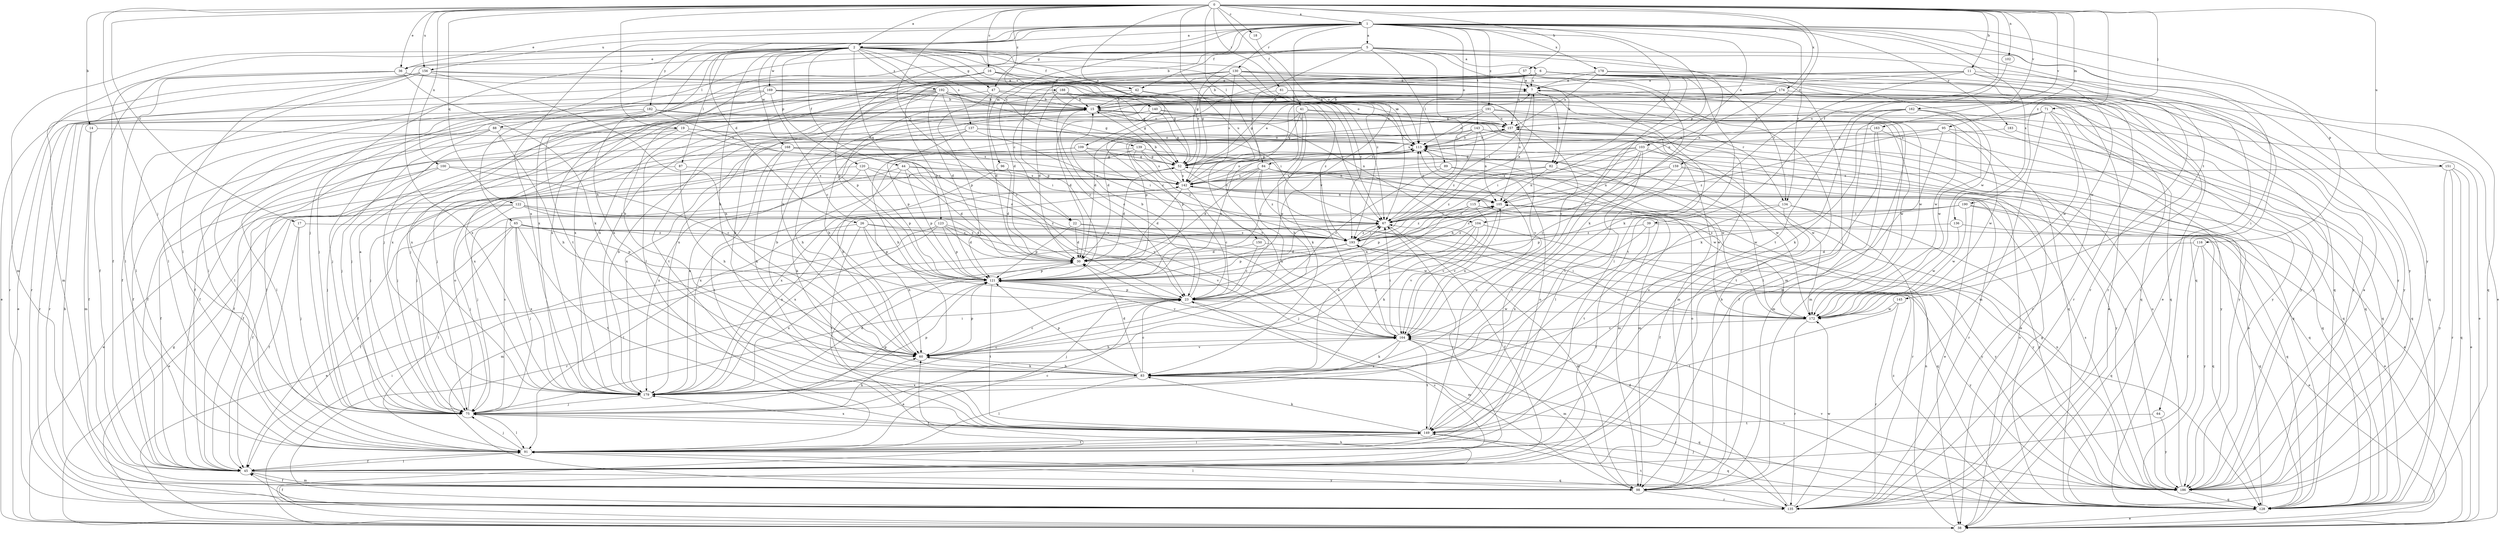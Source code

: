strict digraph  {
0;
1;
2;
5;
6;
7;
11;
14;
15;
16;
17;
18;
19;
22;
23;
26;
30;
36;
38;
39;
41;
42;
44;
45;
47;
52;
57;
60;
61;
64;
65;
67;
71;
75;
82;
83;
84;
87;
88;
89;
91;
95;
96;
98;
100;
102;
103;
104;
105;
109;
113;
115;
116;
120;
121;
122;
123;
128;
130;
134;
135;
136;
137;
139;
140;
142;
143;
145;
149;
150;
151;
156;
157;
159;
162;
163;
164;
168;
169;
172;
174;
178;
179;
182;
183;
186;
188;
190;
191;
192;
193;
0 -> 1  [label=a];
0 -> 2  [label=a];
0 -> 11  [label=b];
0 -> 14  [label=b];
0 -> 16  [label=c];
0 -> 17  [label=c];
0 -> 18  [label=c];
0 -> 19  [label=c];
0 -> 22  [label=c];
0 -> 36  [label=e];
0 -> 39  [label=f];
0 -> 41  [label=f];
0 -> 57  [label=h];
0 -> 61  [label=i];
0 -> 71  [label=j];
0 -> 75  [label=j];
0 -> 84  [label=l];
0 -> 95  [label=m];
0 -> 100  [label=n];
0 -> 102  [label=n];
0 -> 109  [label=o];
0 -> 122  [label=q];
0 -> 150  [label=u];
0 -> 151  [label=u];
0 -> 156  [label=u];
0 -> 159  [label=v];
0 -> 162  [label=v];
0 -> 163  [label=v];
0 -> 174  [label=x];
0 -> 188  [label=z];
0 -> 190  [label=z];
1 -> 2  [label=a];
1 -> 5  [label=a];
1 -> 15  [label=b];
1 -> 26  [label=d];
1 -> 36  [label=e];
1 -> 42  [label=f];
1 -> 47  [label=g];
1 -> 60  [label=h];
1 -> 64  [label=i];
1 -> 82  [label=k];
1 -> 84  [label=l];
1 -> 96  [label=m];
1 -> 103  [label=n];
1 -> 113  [label=o];
1 -> 115  [label=p];
1 -> 116  [label=p];
1 -> 130  [label=r];
1 -> 134  [label=r];
1 -> 136  [label=s];
1 -> 143  [label=t];
1 -> 145  [label=t];
1 -> 156  [label=u];
1 -> 178  [label=x];
1 -> 179  [label=x];
1 -> 182  [label=y];
1 -> 183  [label=y];
1 -> 186  [label=y];
1 -> 191  [label=z];
2 -> 36  [label=e];
2 -> 42  [label=f];
2 -> 44  [label=f];
2 -> 45  [label=f];
2 -> 47  [label=g];
2 -> 60  [label=h];
2 -> 65  [label=i];
2 -> 67  [label=i];
2 -> 75  [label=j];
2 -> 87  [label=l];
2 -> 98  [label=m];
2 -> 113  [label=o];
2 -> 120  [label=p];
2 -> 123  [label=q];
2 -> 128  [label=q];
2 -> 137  [label=s];
2 -> 139  [label=s];
2 -> 140  [label=s];
2 -> 142  [label=s];
2 -> 149  [label=t];
2 -> 168  [label=w];
2 -> 169  [label=w];
2 -> 172  [label=w];
2 -> 192  [label=z];
2 -> 193  [label=z];
5 -> 6  [label=a];
5 -> 52  [label=g];
5 -> 60  [label=h];
5 -> 67  [label=i];
5 -> 82  [label=k];
5 -> 88  [label=l];
5 -> 89  [label=l];
5 -> 91  [label=l];
5 -> 104  [label=n];
5 -> 142  [label=s];
5 -> 179  [label=x];
5 -> 186  [label=y];
6 -> 7  [label=a];
6 -> 15  [label=b];
6 -> 22  [label=c];
6 -> 23  [label=c];
6 -> 38  [label=e];
6 -> 91  [label=l];
6 -> 98  [label=m];
6 -> 121  [label=p];
6 -> 128  [label=q];
6 -> 134  [label=r];
6 -> 149  [label=t];
6 -> 164  [label=v];
6 -> 179  [label=x];
6 -> 186  [label=y];
7 -> 15  [label=b];
7 -> 38  [label=e];
7 -> 67  [label=i];
7 -> 82  [label=k];
7 -> 98  [label=m];
7 -> 134  [label=r];
7 -> 186  [label=y];
11 -> 7  [label=a];
11 -> 23  [label=c];
11 -> 83  [label=k];
11 -> 128  [label=q];
11 -> 135  [label=r];
11 -> 172  [label=w];
11 -> 179  [label=x];
14 -> 45  [label=f];
14 -> 98  [label=m];
14 -> 113  [label=o];
15 -> 7  [label=a];
15 -> 23  [label=c];
15 -> 45  [label=f];
15 -> 60  [label=h];
15 -> 98  [label=m];
15 -> 104  [label=n];
15 -> 128  [label=q];
15 -> 135  [label=r];
15 -> 157  [label=u];
16 -> 7  [label=a];
16 -> 52  [label=g];
16 -> 60  [label=h];
16 -> 113  [label=o];
16 -> 121  [label=p];
16 -> 135  [label=r];
17 -> 45  [label=f];
17 -> 75  [label=j];
17 -> 193  [label=z];
18 -> 164  [label=v];
19 -> 45  [label=f];
19 -> 91  [label=l];
19 -> 113  [label=o];
19 -> 142  [label=s];
19 -> 164  [label=v];
19 -> 179  [label=x];
22 -> 30  [label=d];
22 -> 121  [label=p];
22 -> 172  [label=w];
22 -> 193  [label=z];
23 -> 15  [label=b];
23 -> 75  [label=j];
23 -> 98  [label=m];
23 -> 105  [label=n];
23 -> 121  [label=p];
23 -> 172  [label=w];
26 -> 60  [label=h];
26 -> 91  [label=l];
26 -> 121  [label=p];
26 -> 128  [label=q];
26 -> 149  [label=t];
26 -> 193  [label=z];
30 -> 121  [label=p];
30 -> 179  [label=x];
36 -> 7  [label=a];
36 -> 45  [label=f];
36 -> 83  [label=k];
36 -> 91  [label=l];
36 -> 135  [label=r];
36 -> 193  [label=z];
38 -> 52  [label=g];
38 -> 60  [label=h];
38 -> 67  [label=i];
38 -> 105  [label=n];
38 -> 113  [label=o];
39 -> 45  [label=f];
39 -> 128  [label=q];
39 -> 179  [label=x];
39 -> 193  [label=z];
41 -> 30  [label=d];
41 -> 52  [label=g];
41 -> 60  [label=h];
41 -> 83  [label=k];
41 -> 98  [label=m];
41 -> 157  [label=u];
42 -> 15  [label=b];
42 -> 23  [label=c];
42 -> 67  [label=i];
42 -> 128  [label=q];
44 -> 30  [label=d];
44 -> 45  [label=f];
44 -> 83  [label=k];
44 -> 121  [label=p];
44 -> 142  [label=s];
44 -> 186  [label=y];
45 -> 23  [label=c];
45 -> 67  [label=i];
45 -> 91  [label=l];
45 -> 98  [label=m];
45 -> 186  [label=y];
47 -> 15  [label=b];
47 -> 30  [label=d];
47 -> 38  [label=e];
47 -> 121  [label=p];
47 -> 128  [label=q];
47 -> 164  [label=v];
52 -> 7  [label=a];
52 -> 30  [label=d];
52 -> 98  [label=m];
52 -> 142  [label=s];
52 -> 157  [label=u];
57 -> 7  [label=a];
57 -> 45  [label=f];
57 -> 83  [label=k];
57 -> 157  [label=u];
57 -> 179  [label=x];
60 -> 23  [label=c];
60 -> 83  [label=k];
60 -> 121  [label=p];
60 -> 164  [label=v];
61 -> 15  [label=b];
61 -> 52  [label=g];
61 -> 105  [label=n];
61 -> 186  [label=y];
64 -> 149  [label=t];
64 -> 186  [label=y];
65 -> 45  [label=f];
65 -> 75  [label=j];
65 -> 91  [label=l];
65 -> 121  [label=p];
65 -> 149  [label=t];
65 -> 179  [label=x];
65 -> 186  [label=y];
65 -> 193  [label=z];
67 -> 7  [label=a];
67 -> 45  [label=f];
67 -> 135  [label=r];
67 -> 193  [label=z];
71 -> 60  [label=h];
71 -> 83  [label=k];
71 -> 98  [label=m];
71 -> 135  [label=r];
71 -> 157  [label=u];
71 -> 172  [label=w];
71 -> 186  [label=y];
75 -> 7  [label=a];
75 -> 60  [label=h];
75 -> 67  [label=i];
75 -> 91  [label=l];
75 -> 113  [label=o];
75 -> 121  [label=p];
75 -> 142  [label=s];
75 -> 149  [label=t];
82 -> 105  [label=n];
82 -> 142  [label=s];
82 -> 172  [label=w];
82 -> 193  [label=z];
83 -> 15  [label=b];
83 -> 23  [label=c];
83 -> 30  [label=d];
83 -> 60  [label=h];
83 -> 91  [label=l];
83 -> 121  [label=p];
83 -> 128  [label=q];
83 -> 135  [label=r];
83 -> 179  [label=x];
84 -> 30  [label=d];
84 -> 38  [label=e];
84 -> 60  [label=h];
84 -> 142  [label=s];
84 -> 172  [label=w];
84 -> 179  [label=x];
84 -> 193  [label=z];
87 -> 45  [label=f];
87 -> 60  [label=h];
87 -> 142  [label=s];
88 -> 45  [label=f];
88 -> 60  [label=h];
88 -> 75  [label=j];
88 -> 91  [label=l];
88 -> 113  [label=o];
89 -> 23  [label=c];
89 -> 98  [label=m];
89 -> 142  [label=s];
89 -> 172  [label=w];
91 -> 23  [label=c];
91 -> 45  [label=f];
91 -> 75  [label=j];
91 -> 113  [label=o];
91 -> 128  [label=q];
91 -> 149  [label=t];
91 -> 157  [label=u];
95 -> 45  [label=f];
95 -> 113  [label=o];
95 -> 128  [label=q];
95 -> 172  [label=w];
95 -> 193  [label=z];
96 -> 30  [label=d];
96 -> 142  [label=s];
96 -> 179  [label=x];
98 -> 15  [label=b];
98 -> 45  [label=f];
98 -> 91  [label=l];
98 -> 113  [label=o];
98 -> 135  [label=r];
100 -> 23  [label=c];
100 -> 45  [label=f];
100 -> 75  [label=j];
100 -> 142  [label=s];
102 -> 149  [label=t];
103 -> 23  [label=c];
103 -> 52  [label=g];
103 -> 67  [label=i];
103 -> 91  [label=l];
103 -> 121  [label=p];
103 -> 128  [label=q];
103 -> 149  [label=t];
103 -> 172  [label=w];
104 -> 75  [label=j];
104 -> 83  [label=k];
104 -> 164  [label=v];
104 -> 186  [label=y];
104 -> 193  [label=z];
105 -> 67  [label=i];
105 -> 83  [label=k];
105 -> 113  [label=o];
105 -> 164  [label=v];
109 -> 45  [label=f];
109 -> 52  [label=g];
109 -> 67  [label=i];
109 -> 75  [label=j];
109 -> 172  [label=w];
113 -> 52  [label=g];
113 -> 121  [label=p];
115 -> 67  [label=i];
115 -> 121  [label=p];
115 -> 164  [label=v];
115 -> 186  [label=y];
115 -> 193  [label=z];
116 -> 30  [label=d];
116 -> 38  [label=e];
116 -> 45  [label=f];
116 -> 186  [label=y];
120 -> 38  [label=e];
120 -> 121  [label=p];
120 -> 142  [label=s];
120 -> 164  [label=v];
120 -> 179  [label=x];
121 -> 23  [label=c];
121 -> 38  [label=e];
121 -> 113  [label=o];
121 -> 149  [label=t];
121 -> 164  [label=v];
121 -> 186  [label=y];
122 -> 30  [label=d];
122 -> 38  [label=e];
122 -> 45  [label=f];
122 -> 67  [label=i];
122 -> 75  [label=j];
122 -> 193  [label=z];
123 -> 30  [label=d];
123 -> 38  [label=e];
123 -> 98  [label=m];
123 -> 121  [label=p];
123 -> 164  [label=v];
123 -> 193  [label=z];
128 -> 38  [label=e];
128 -> 52  [label=g];
128 -> 113  [label=o];
128 -> 164  [label=v];
128 -> 193  [label=z];
130 -> 7  [label=a];
130 -> 30  [label=d];
130 -> 52  [label=g];
130 -> 91  [label=l];
130 -> 113  [label=o];
130 -> 121  [label=p];
130 -> 135  [label=r];
130 -> 142  [label=s];
130 -> 179  [label=x];
134 -> 45  [label=f];
134 -> 67  [label=i];
134 -> 135  [label=r];
134 -> 149  [label=t];
134 -> 186  [label=y];
135 -> 15  [label=b];
135 -> 30  [label=d];
135 -> 45  [label=f];
135 -> 149  [label=t];
135 -> 172  [label=w];
136 -> 128  [label=q];
136 -> 172  [label=w];
136 -> 193  [label=z];
137 -> 45  [label=f];
137 -> 60  [label=h];
137 -> 113  [label=o];
137 -> 121  [label=p];
137 -> 164  [label=v];
137 -> 186  [label=y];
139 -> 52  [label=g];
139 -> 60  [label=h];
139 -> 75  [label=j];
139 -> 105  [label=n];
139 -> 142  [label=s];
139 -> 193  [label=z];
140 -> 30  [label=d];
140 -> 52  [label=g];
140 -> 75  [label=j];
140 -> 157  [label=u];
140 -> 172  [label=w];
142 -> 15  [label=b];
142 -> 23  [label=c];
142 -> 30  [label=d];
142 -> 38  [label=e];
142 -> 75  [label=j];
142 -> 105  [label=n];
142 -> 113  [label=o];
143 -> 38  [label=e];
143 -> 60  [label=h];
143 -> 105  [label=n];
143 -> 113  [label=o];
143 -> 121  [label=p];
143 -> 128  [label=q];
143 -> 193  [label=z];
145 -> 135  [label=r];
145 -> 149  [label=t];
145 -> 172  [label=w];
149 -> 83  [label=k];
149 -> 91  [label=l];
149 -> 113  [label=o];
149 -> 128  [label=q];
149 -> 179  [label=x];
150 -> 23  [label=c];
150 -> 30  [label=d];
150 -> 128  [label=q];
151 -> 38  [label=e];
151 -> 128  [label=q];
151 -> 135  [label=r];
151 -> 142  [label=s];
151 -> 186  [label=y];
156 -> 7  [label=a];
156 -> 38  [label=e];
156 -> 52  [label=g];
156 -> 60  [label=h];
156 -> 91  [label=l];
156 -> 98  [label=m];
156 -> 179  [label=x];
157 -> 113  [label=o];
157 -> 128  [label=q];
157 -> 142  [label=s];
157 -> 164  [label=v];
157 -> 179  [label=x];
159 -> 23  [label=c];
159 -> 105  [label=n];
159 -> 128  [label=q];
159 -> 135  [label=r];
159 -> 142  [label=s];
162 -> 38  [label=e];
162 -> 83  [label=k];
162 -> 91  [label=l];
162 -> 121  [label=p];
162 -> 157  [label=u];
162 -> 172  [label=w];
162 -> 186  [label=y];
163 -> 98  [label=m];
163 -> 113  [label=o];
163 -> 149  [label=t];
163 -> 186  [label=y];
164 -> 60  [label=h];
164 -> 67  [label=i];
164 -> 83  [label=k];
164 -> 98  [label=m];
164 -> 105  [label=n];
164 -> 149  [label=t];
164 -> 179  [label=x];
164 -> 193  [label=z];
168 -> 52  [label=g];
168 -> 67  [label=i];
168 -> 75  [label=j];
168 -> 83  [label=k];
168 -> 149  [label=t];
168 -> 172  [label=w];
169 -> 15  [label=b];
169 -> 23  [label=c];
169 -> 75  [label=j];
169 -> 91  [label=l];
169 -> 157  [label=u];
169 -> 172  [label=w];
169 -> 179  [label=x];
172 -> 67  [label=i];
172 -> 135  [label=r];
172 -> 164  [label=v];
174 -> 15  [label=b];
174 -> 75  [label=j];
174 -> 105  [label=n];
174 -> 128  [label=q];
174 -> 135  [label=r];
174 -> 179  [label=x];
174 -> 186  [label=y];
178 -> 7  [label=a];
178 -> 38  [label=e];
178 -> 75  [label=j];
178 -> 135  [label=r];
178 -> 157  [label=u];
179 -> 15  [label=b];
179 -> 23  [label=c];
179 -> 30  [label=d];
179 -> 75  [label=j];
179 -> 105  [label=n];
179 -> 113  [label=o];
179 -> 121  [label=p];
182 -> 23  [label=c];
182 -> 67  [label=i];
182 -> 75  [label=j];
182 -> 91  [label=l];
182 -> 135  [label=r];
182 -> 157  [label=u];
183 -> 113  [label=o];
183 -> 128  [label=q];
186 -> 7  [label=a];
186 -> 75  [label=j];
186 -> 105  [label=n];
186 -> 128  [label=q];
186 -> 142  [label=s];
186 -> 157  [label=u];
186 -> 164  [label=v];
188 -> 15  [label=b];
188 -> 30  [label=d];
188 -> 52  [label=g];
188 -> 67  [label=i];
188 -> 121  [label=p];
188 -> 193  [label=z];
190 -> 38  [label=e];
190 -> 67  [label=i];
190 -> 121  [label=p];
190 -> 128  [label=q];
190 -> 172  [label=w];
190 -> 179  [label=x];
191 -> 30  [label=d];
191 -> 75  [label=j];
191 -> 113  [label=o];
191 -> 128  [label=q];
191 -> 149  [label=t];
191 -> 157  [label=u];
192 -> 15  [label=b];
192 -> 23  [label=c];
192 -> 30  [label=d];
192 -> 45  [label=f];
192 -> 52  [label=g];
192 -> 67  [label=i];
192 -> 83  [label=k];
192 -> 91  [label=l];
192 -> 149  [label=t];
192 -> 172  [label=w];
192 -> 179  [label=x];
192 -> 186  [label=y];
193 -> 30  [label=d];
193 -> 67  [label=i];
193 -> 98  [label=m];
193 -> 121  [label=p];
}
